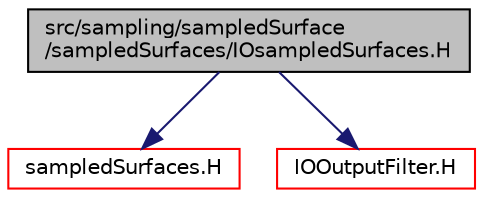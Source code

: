 digraph "src/sampling/sampledSurface/sampledSurfaces/IOsampledSurfaces.H"
{
  bgcolor="transparent";
  edge [fontname="Helvetica",fontsize="10",labelfontname="Helvetica",labelfontsize="10"];
  node [fontname="Helvetica",fontsize="10",shape=record];
  Node0 [label="src/sampling/sampledSurface\l/sampledSurfaces/IOsampledSurfaces.H",height=0.2,width=0.4,color="black", fillcolor="grey75", style="filled", fontcolor="black"];
  Node0 -> Node1 [color="midnightblue",fontsize="10",style="solid",fontname="Helvetica"];
  Node1 [label="sampledSurfaces.H",height=0.2,width=0.4,color="red",URL="$a15146.html"];
  Node0 -> Node350 [color="midnightblue",fontsize="10",style="solid",fontname="Helvetica"];
  Node350 [label="IOOutputFilter.H",height=0.2,width=0.4,color="red",URL="$a09665.html"];
}
